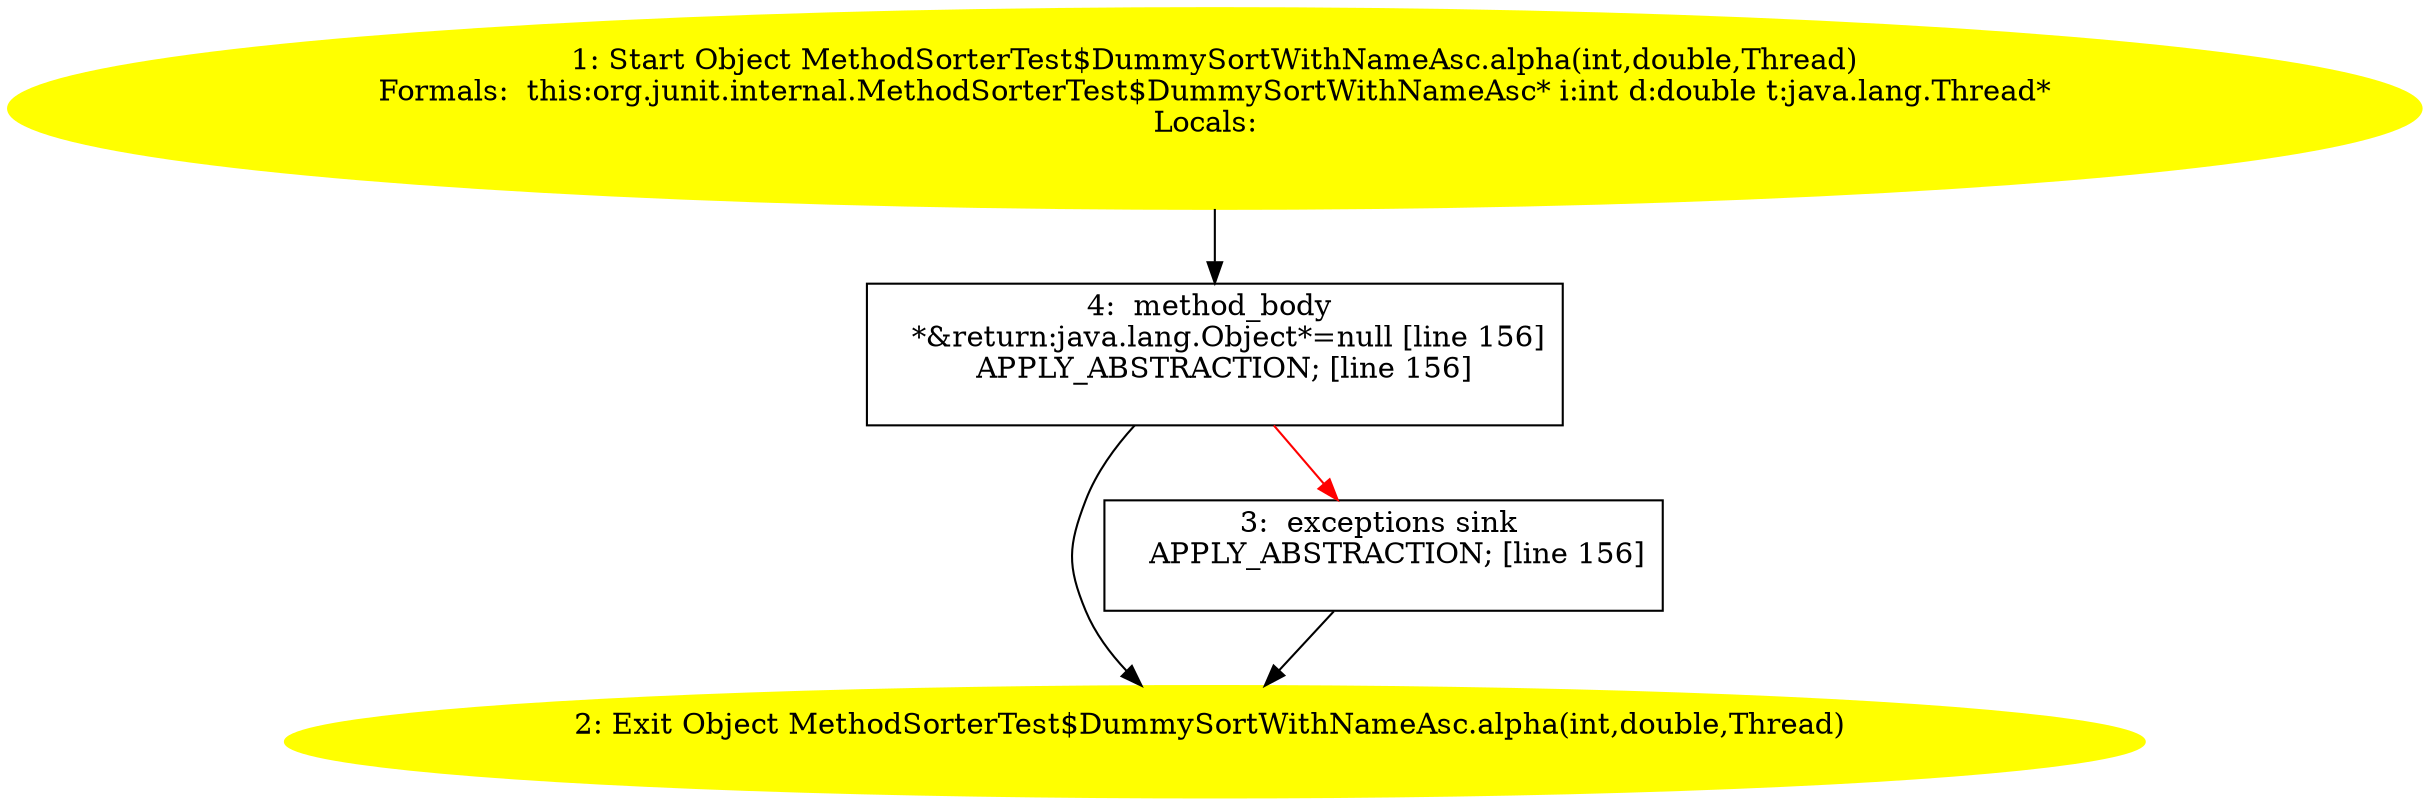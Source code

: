 /* @generated */
digraph cfg {
"org.junit.internal.MethodSorterTest$DummySortWithNameAsc.alpha(int,double,java.lang.Thread):java.lan.5fddf0333af4c7ce32d8040834fe0afb_1" [label="1: Start Object MethodSorterTest$DummySortWithNameAsc.alpha(int,double,Thread)\nFormals:  this:org.junit.internal.MethodSorterTest$DummySortWithNameAsc* i:int d:double t:java.lang.Thread*\nLocals:  \n  " color=yellow style=filled]
	

	 "org.junit.internal.MethodSorterTest$DummySortWithNameAsc.alpha(int,double,java.lang.Thread):java.lan.5fddf0333af4c7ce32d8040834fe0afb_1" -> "org.junit.internal.MethodSorterTest$DummySortWithNameAsc.alpha(int,double,java.lang.Thread):java.lan.5fddf0333af4c7ce32d8040834fe0afb_4" ;
"org.junit.internal.MethodSorterTest$DummySortWithNameAsc.alpha(int,double,java.lang.Thread):java.lan.5fddf0333af4c7ce32d8040834fe0afb_2" [label="2: Exit Object MethodSorterTest$DummySortWithNameAsc.alpha(int,double,Thread) \n  " color=yellow style=filled]
	

"org.junit.internal.MethodSorterTest$DummySortWithNameAsc.alpha(int,double,java.lang.Thread):java.lan.5fddf0333af4c7ce32d8040834fe0afb_3" [label="3:  exceptions sink \n   APPLY_ABSTRACTION; [line 156]\n " shape="box"]
	

	 "org.junit.internal.MethodSorterTest$DummySortWithNameAsc.alpha(int,double,java.lang.Thread):java.lan.5fddf0333af4c7ce32d8040834fe0afb_3" -> "org.junit.internal.MethodSorterTest$DummySortWithNameAsc.alpha(int,double,java.lang.Thread):java.lan.5fddf0333af4c7ce32d8040834fe0afb_2" ;
"org.junit.internal.MethodSorterTest$DummySortWithNameAsc.alpha(int,double,java.lang.Thread):java.lan.5fddf0333af4c7ce32d8040834fe0afb_4" [label="4:  method_body \n   *&return:java.lang.Object*=null [line 156]\n  APPLY_ABSTRACTION; [line 156]\n " shape="box"]
	

	 "org.junit.internal.MethodSorterTest$DummySortWithNameAsc.alpha(int,double,java.lang.Thread):java.lan.5fddf0333af4c7ce32d8040834fe0afb_4" -> "org.junit.internal.MethodSorterTest$DummySortWithNameAsc.alpha(int,double,java.lang.Thread):java.lan.5fddf0333af4c7ce32d8040834fe0afb_2" ;
	 "org.junit.internal.MethodSorterTest$DummySortWithNameAsc.alpha(int,double,java.lang.Thread):java.lan.5fddf0333af4c7ce32d8040834fe0afb_4" -> "org.junit.internal.MethodSorterTest$DummySortWithNameAsc.alpha(int,double,java.lang.Thread):java.lan.5fddf0333af4c7ce32d8040834fe0afb_3" [color="red" ];
}
